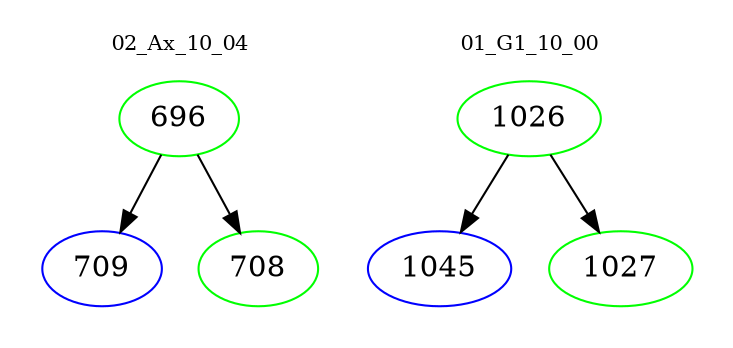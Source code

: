 digraph{
subgraph cluster_0 {
color = white
label = "02_Ax_10_04";
fontsize=10;
T0_696 [label="696", color="green"]
T0_696 -> T0_709 [color="black"]
T0_709 [label="709", color="blue"]
T0_696 -> T0_708 [color="black"]
T0_708 [label="708", color="green"]
}
subgraph cluster_1 {
color = white
label = "01_G1_10_00";
fontsize=10;
T1_1026 [label="1026", color="green"]
T1_1026 -> T1_1045 [color="black"]
T1_1045 [label="1045", color="blue"]
T1_1026 -> T1_1027 [color="black"]
T1_1027 [label="1027", color="green"]
}
}
